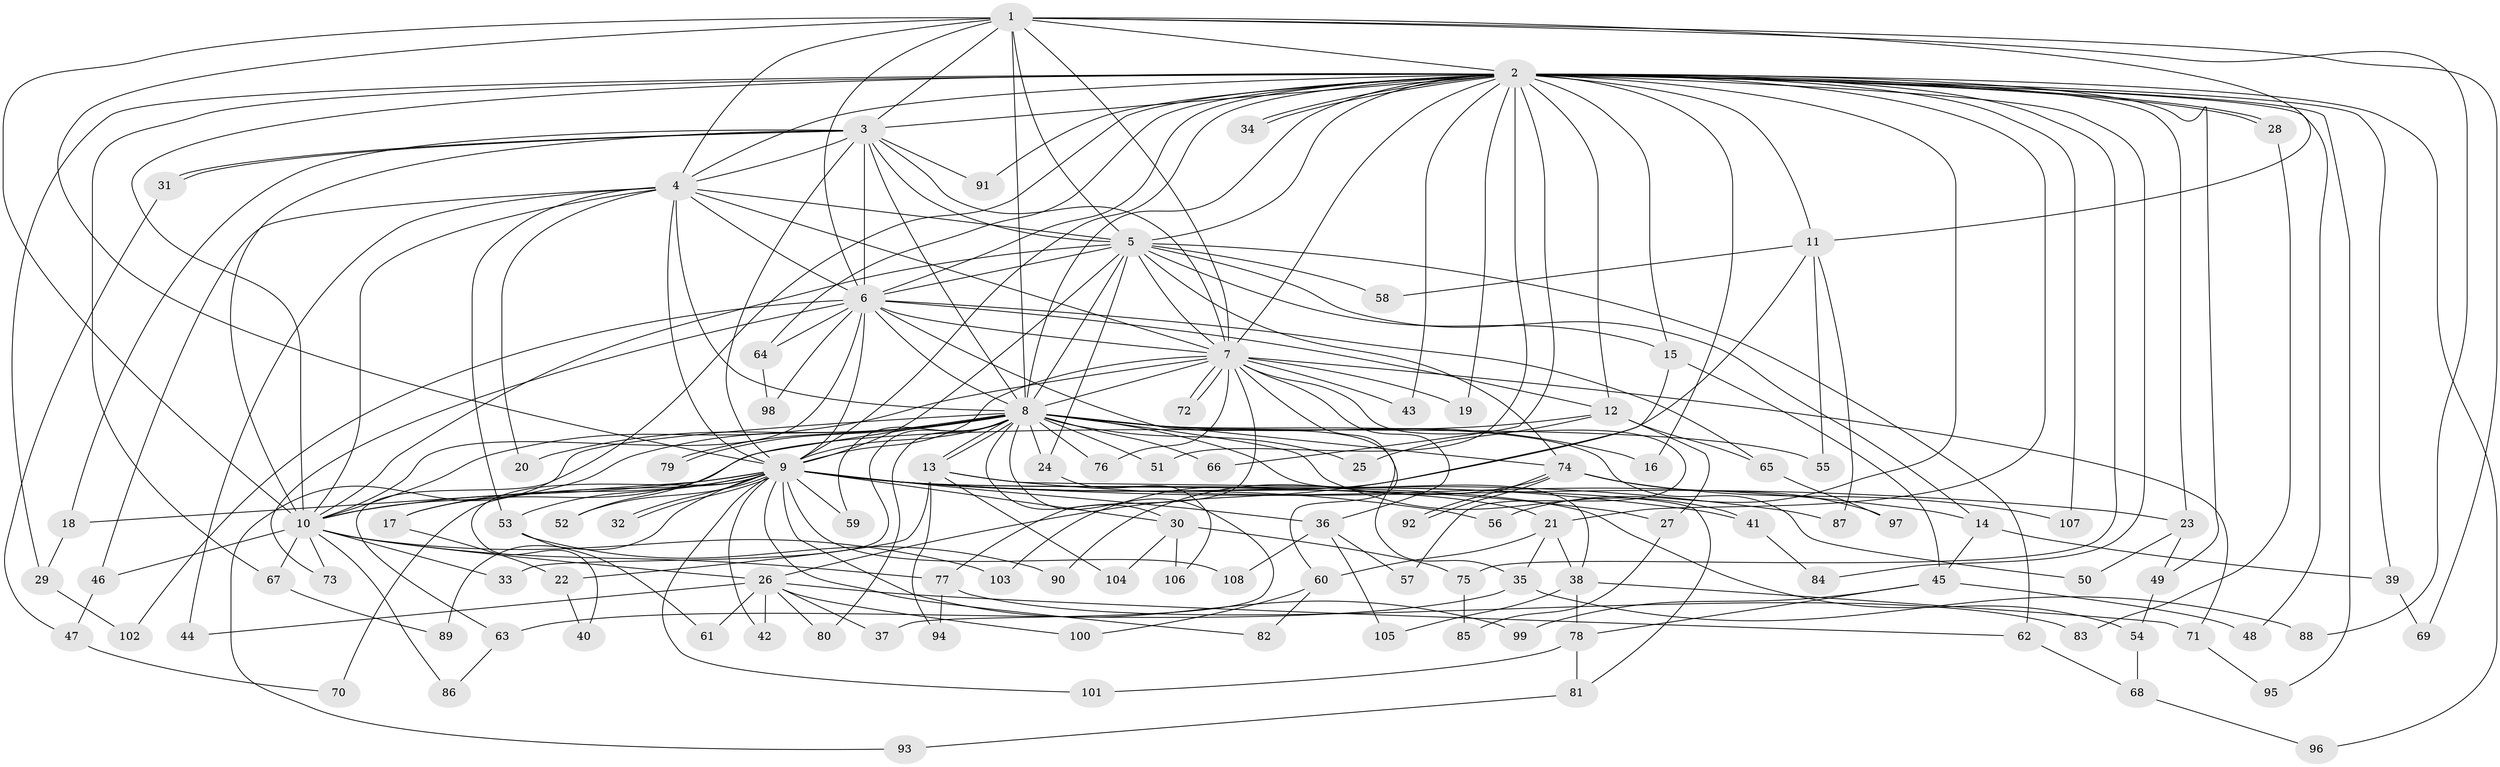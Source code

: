 // coarse degree distribution, {16: 0.03076923076923077, 11: 0.015384615384615385, 14: 0.015384615384615385, 8: 0.015384615384615385, 3: 0.23076923076923078, 6: 0.046153846153846156, 25: 0.015384615384615385, 2: 0.27692307692307694, 9: 0.015384615384615385, 4: 0.13846153846153847, 27: 0.015384615384615385, 5: 0.06153846153846154, 1: 0.07692307692307693, 31: 0.015384615384615385, 13: 0.015384615384615385, 10: 0.015384615384615385}
// Generated by graph-tools (version 1.1) at 2025/36/03/04/25 23:36:32]
// undirected, 108 vertices, 241 edges
graph export_dot {
  node [color=gray90,style=filled];
  1;
  2;
  3;
  4;
  5;
  6;
  7;
  8;
  9;
  10;
  11;
  12;
  13;
  14;
  15;
  16;
  17;
  18;
  19;
  20;
  21;
  22;
  23;
  24;
  25;
  26;
  27;
  28;
  29;
  30;
  31;
  32;
  33;
  34;
  35;
  36;
  37;
  38;
  39;
  40;
  41;
  42;
  43;
  44;
  45;
  46;
  47;
  48;
  49;
  50;
  51;
  52;
  53;
  54;
  55;
  56;
  57;
  58;
  59;
  60;
  61;
  62;
  63;
  64;
  65;
  66;
  67;
  68;
  69;
  70;
  71;
  72;
  73;
  74;
  75;
  76;
  77;
  78;
  79;
  80;
  81;
  82;
  83;
  84;
  85;
  86;
  87;
  88;
  89;
  90;
  91;
  92;
  93;
  94;
  95;
  96;
  97;
  98;
  99;
  100;
  101;
  102;
  103;
  104;
  105;
  106;
  107;
  108;
  1 -- 2;
  1 -- 3;
  1 -- 4;
  1 -- 5;
  1 -- 6;
  1 -- 7;
  1 -- 8;
  1 -- 9;
  1 -- 10;
  1 -- 11;
  1 -- 69;
  1 -- 88;
  2 -- 3;
  2 -- 4;
  2 -- 5;
  2 -- 6;
  2 -- 7;
  2 -- 8;
  2 -- 9;
  2 -- 10;
  2 -- 11;
  2 -- 12;
  2 -- 15;
  2 -- 16;
  2 -- 19;
  2 -- 21;
  2 -- 23;
  2 -- 28;
  2 -- 28;
  2 -- 29;
  2 -- 34;
  2 -- 34;
  2 -- 39;
  2 -- 43;
  2 -- 48;
  2 -- 49;
  2 -- 51;
  2 -- 56;
  2 -- 63;
  2 -- 64;
  2 -- 66;
  2 -- 67;
  2 -- 75;
  2 -- 84;
  2 -- 91;
  2 -- 95;
  2 -- 96;
  2 -- 107;
  3 -- 4;
  3 -- 5;
  3 -- 6;
  3 -- 7;
  3 -- 8;
  3 -- 9;
  3 -- 10;
  3 -- 18;
  3 -- 31;
  3 -- 31;
  3 -- 91;
  4 -- 5;
  4 -- 6;
  4 -- 7;
  4 -- 8;
  4 -- 9;
  4 -- 10;
  4 -- 20;
  4 -- 44;
  4 -- 46;
  4 -- 53;
  5 -- 6;
  5 -- 7;
  5 -- 8;
  5 -- 9;
  5 -- 10;
  5 -- 14;
  5 -- 15;
  5 -- 24;
  5 -- 58;
  5 -- 62;
  5 -- 74;
  6 -- 7;
  6 -- 8;
  6 -- 9;
  6 -- 10;
  6 -- 12;
  6 -- 35;
  6 -- 64;
  6 -- 65;
  6 -- 73;
  6 -- 98;
  6 -- 102;
  7 -- 8;
  7 -- 9;
  7 -- 10;
  7 -- 19;
  7 -- 36;
  7 -- 43;
  7 -- 57;
  7 -- 60;
  7 -- 71;
  7 -- 72;
  7 -- 72;
  7 -- 76;
  7 -- 77;
  8 -- 9;
  8 -- 10;
  8 -- 13;
  8 -- 13;
  8 -- 16;
  8 -- 20;
  8 -- 24;
  8 -- 25;
  8 -- 30;
  8 -- 33;
  8 -- 37;
  8 -- 38;
  8 -- 41;
  8 -- 50;
  8 -- 51;
  8 -- 52;
  8 -- 55;
  8 -- 59;
  8 -- 66;
  8 -- 74;
  8 -- 76;
  8 -- 79;
  8 -- 79;
  8 -- 80;
  8 -- 93;
  9 -- 10;
  9 -- 17;
  9 -- 18;
  9 -- 21;
  9 -- 23;
  9 -- 27;
  9 -- 30;
  9 -- 32;
  9 -- 32;
  9 -- 36;
  9 -- 40;
  9 -- 41;
  9 -- 42;
  9 -- 52;
  9 -- 53;
  9 -- 54;
  9 -- 56;
  9 -- 59;
  9 -- 70;
  9 -- 82;
  9 -- 87;
  9 -- 89;
  9 -- 99;
  9 -- 101;
  9 -- 108;
  10 -- 26;
  10 -- 33;
  10 -- 46;
  10 -- 67;
  10 -- 73;
  10 -- 77;
  10 -- 86;
  10 -- 103;
  11 -- 26;
  11 -- 55;
  11 -- 58;
  11 -- 87;
  12 -- 17;
  12 -- 25;
  12 -- 27;
  12 -- 65;
  13 -- 14;
  13 -- 22;
  13 -- 81;
  13 -- 94;
  13 -- 104;
  14 -- 39;
  14 -- 45;
  15 -- 45;
  15 -- 103;
  17 -- 22;
  18 -- 29;
  21 -- 35;
  21 -- 38;
  21 -- 60;
  22 -- 40;
  23 -- 49;
  23 -- 50;
  24 -- 106;
  26 -- 37;
  26 -- 42;
  26 -- 44;
  26 -- 61;
  26 -- 62;
  26 -- 80;
  26 -- 100;
  27 -- 85;
  28 -- 83;
  29 -- 102;
  30 -- 75;
  30 -- 104;
  30 -- 106;
  31 -- 47;
  35 -- 63;
  35 -- 88;
  36 -- 57;
  36 -- 105;
  36 -- 108;
  38 -- 71;
  38 -- 78;
  38 -- 105;
  39 -- 69;
  41 -- 84;
  45 -- 48;
  45 -- 78;
  45 -- 99;
  46 -- 47;
  47 -- 70;
  49 -- 54;
  53 -- 61;
  53 -- 90;
  54 -- 68;
  60 -- 82;
  60 -- 100;
  62 -- 68;
  63 -- 86;
  64 -- 98;
  65 -- 97;
  67 -- 89;
  68 -- 96;
  71 -- 95;
  74 -- 90;
  74 -- 92;
  74 -- 92;
  74 -- 97;
  74 -- 107;
  75 -- 85;
  77 -- 83;
  77 -- 94;
  78 -- 81;
  78 -- 101;
  81 -- 93;
}
